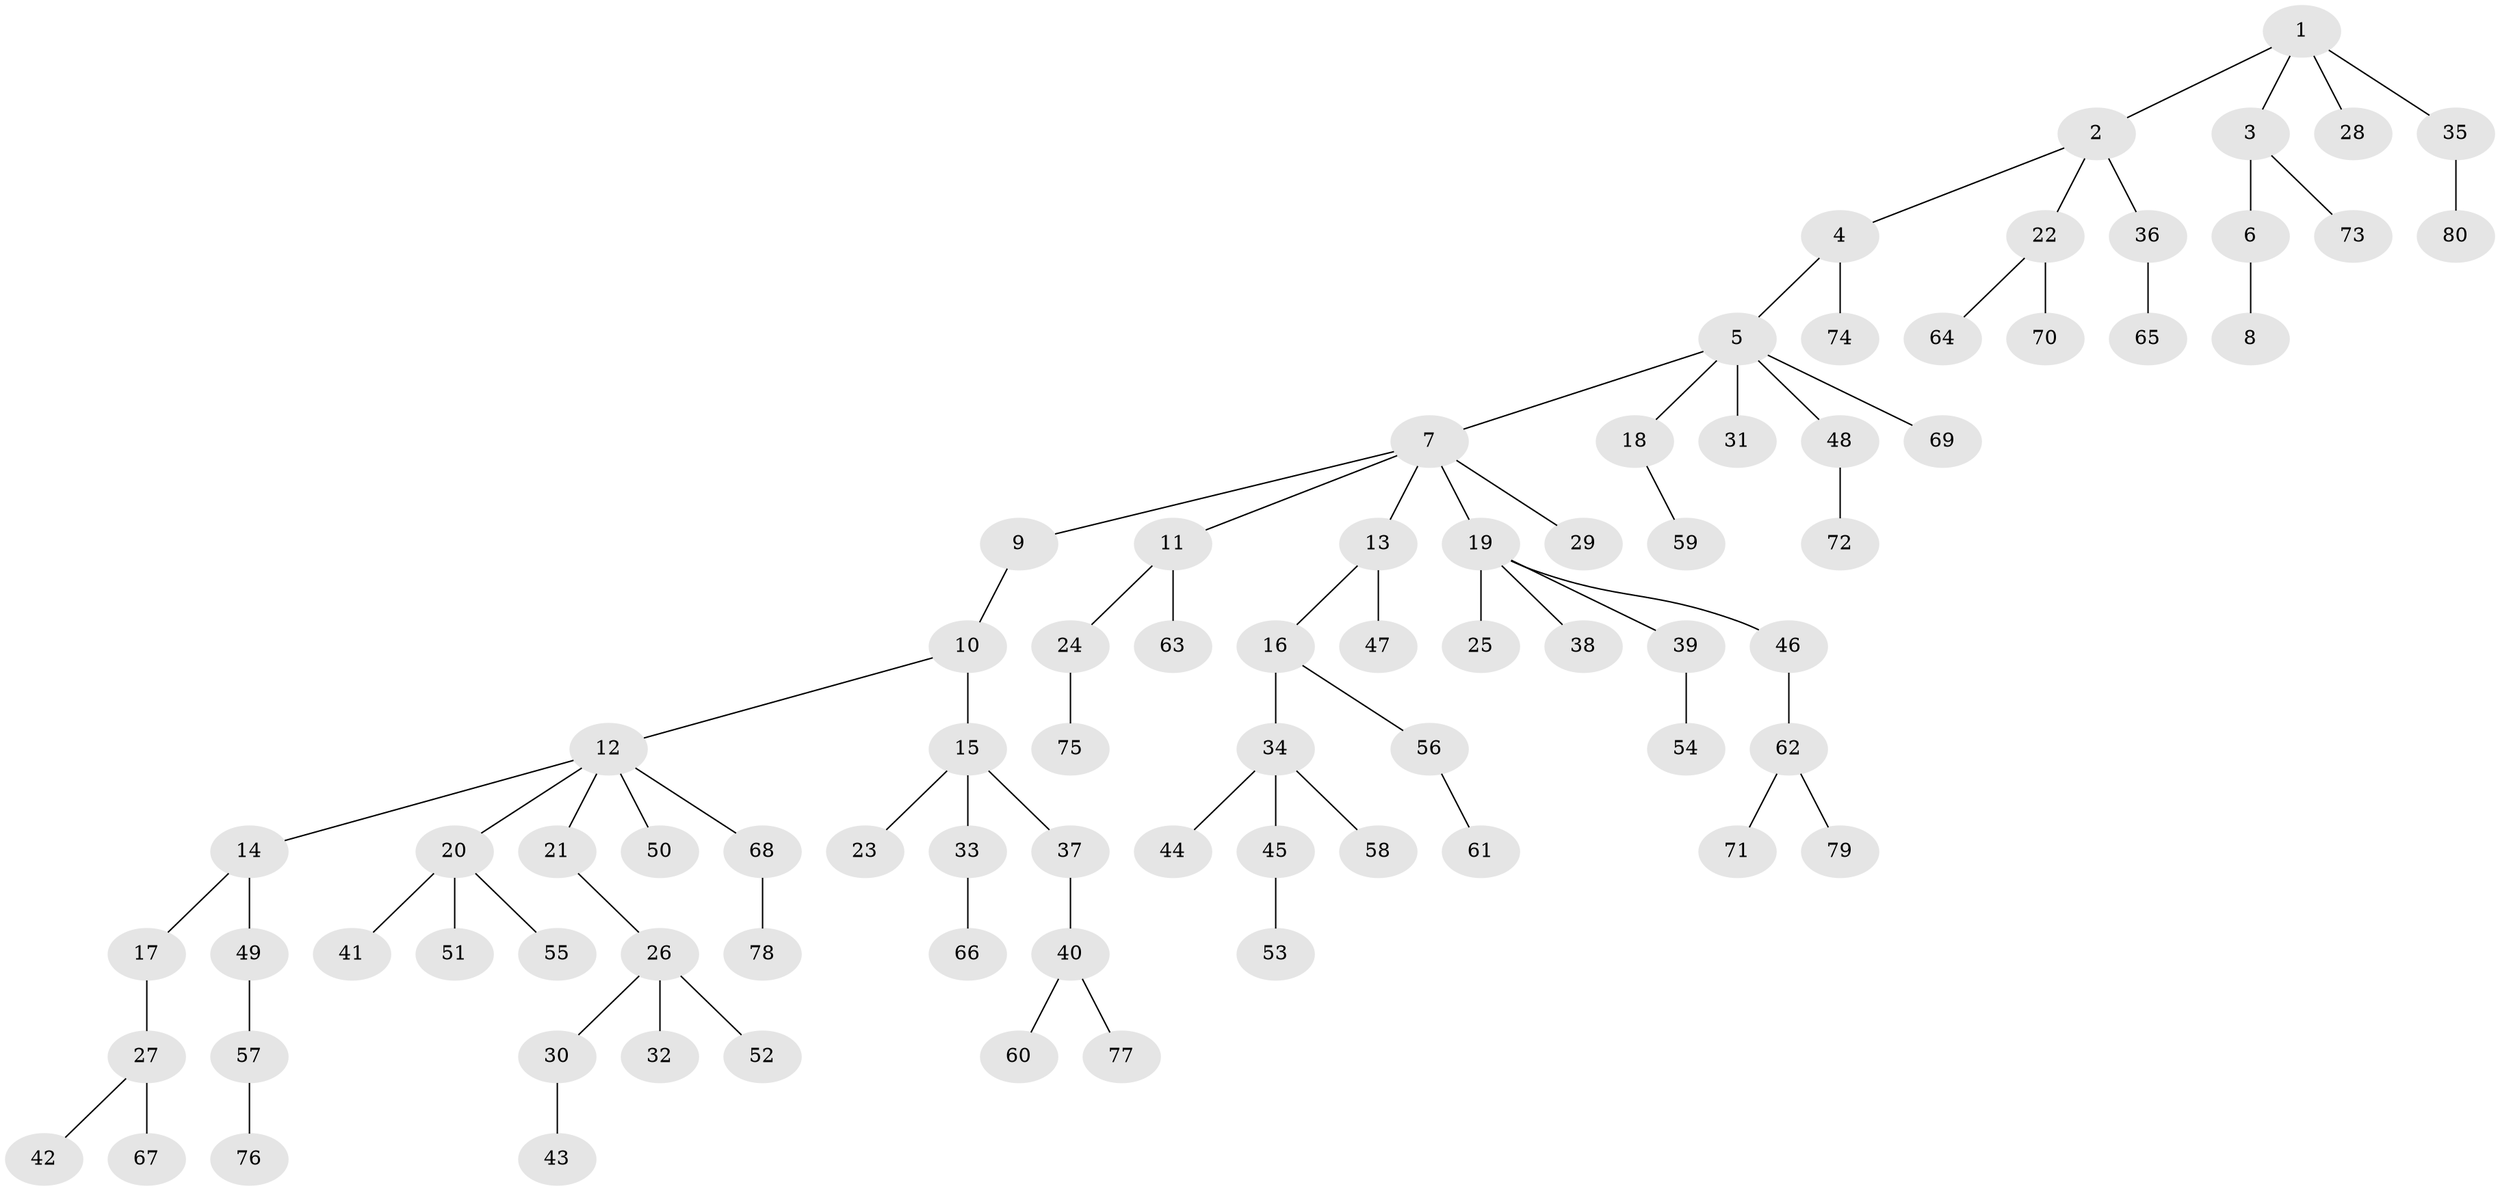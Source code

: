 // Generated by graph-tools (version 1.1) at 2025/37/03/09/25 02:37:02]
// undirected, 80 vertices, 79 edges
graph export_dot {
graph [start="1"]
  node [color=gray90,style=filled];
  1;
  2;
  3;
  4;
  5;
  6;
  7;
  8;
  9;
  10;
  11;
  12;
  13;
  14;
  15;
  16;
  17;
  18;
  19;
  20;
  21;
  22;
  23;
  24;
  25;
  26;
  27;
  28;
  29;
  30;
  31;
  32;
  33;
  34;
  35;
  36;
  37;
  38;
  39;
  40;
  41;
  42;
  43;
  44;
  45;
  46;
  47;
  48;
  49;
  50;
  51;
  52;
  53;
  54;
  55;
  56;
  57;
  58;
  59;
  60;
  61;
  62;
  63;
  64;
  65;
  66;
  67;
  68;
  69;
  70;
  71;
  72;
  73;
  74;
  75;
  76;
  77;
  78;
  79;
  80;
  1 -- 2;
  1 -- 3;
  1 -- 28;
  1 -- 35;
  2 -- 4;
  2 -- 22;
  2 -- 36;
  3 -- 6;
  3 -- 73;
  4 -- 5;
  4 -- 74;
  5 -- 7;
  5 -- 18;
  5 -- 31;
  5 -- 48;
  5 -- 69;
  6 -- 8;
  7 -- 9;
  7 -- 11;
  7 -- 13;
  7 -- 19;
  7 -- 29;
  9 -- 10;
  10 -- 12;
  10 -- 15;
  11 -- 24;
  11 -- 63;
  12 -- 14;
  12 -- 20;
  12 -- 21;
  12 -- 50;
  12 -- 68;
  13 -- 16;
  13 -- 47;
  14 -- 17;
  14 -- 49;
  15 -- 23;
  15 -- 33;
  15 -- 37;
  16 -- 34;
  16 -- 56;
  17 -- 27;
  18 -- 59;
  19 -- 25;
  19 -- 38;
  19 -- 39;
  19 -- 46;
  20 -- 41;
  20 -- 51;
  20 -- 55;
  21 -- 26;
  22 -- 64;
  22 -- 70;
  24 -- 75;
  26 -- 30;
  26 -- 32;
  26 -- 52;
  27 -- 42;
  27 -- 67;
  30 -- 43;
  33 -- 66;
  34 -- 44;
  34 -- 45;
  34 -- 58;
  35 -- 80;
  36 -- 65;
  37 -- 40;
  39 -- 54;
  40 -- 60;
  40 -- 77;
  45 -- 53;
  46 -- 62;
  48 -- 72;
  49 -- 57;
  56 -- 61;
  57 -- 76;
  62 -- 71;
  62 -- 79;
  68 -- 78;
}
